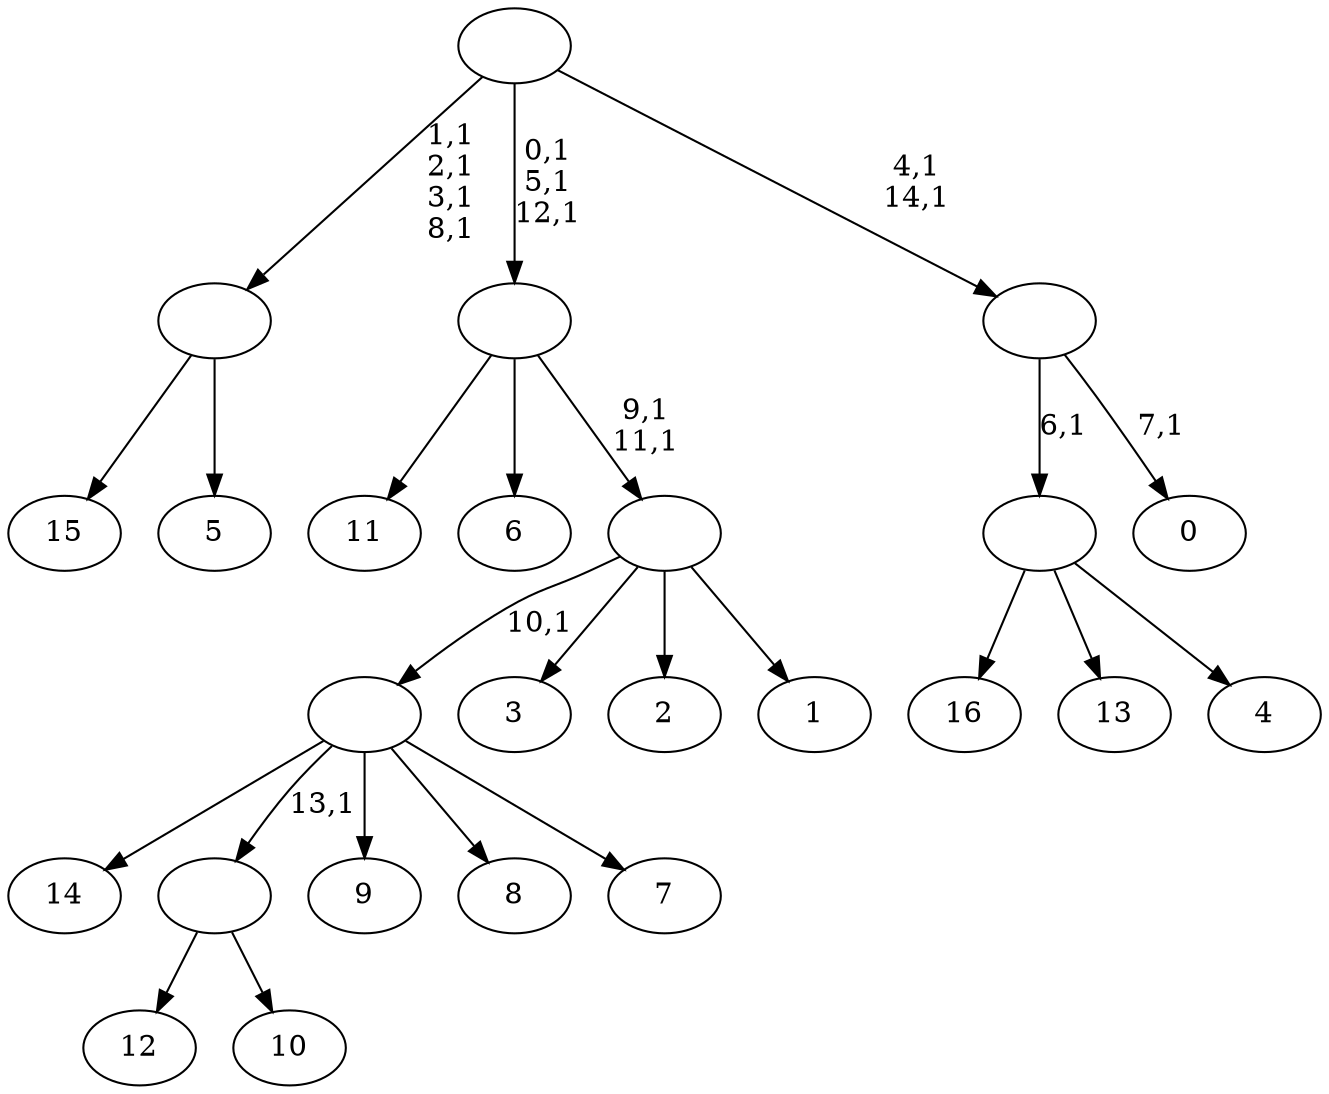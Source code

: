 digraph T {
	32 [label="16"]
	31 [label="15"]
	30 [label="14"]
	29 [label="13"]
	28 [label="12"]
	27 [label="11"]
	26 [label="10"]
	25 [label=""]
	24 [label="9"]
	23 [label="8"]
	22 [label="7"]
	21 [label=""]
	20 [label="6"]
	19 [label="5"]
	18 [label=""]
	14 [label="4"]
	13 [label=""]
	12 [label="3"]
	11 [label="2"]
	10 [label="1"]
	9 [label=""]
	7 [label=""]
	4 [label="0"]
	2 [label=""]
	0 [label=""]
	25 -> 28 [label=""]
	25 -> 26 [label=""]
	21 -> 30 [label=""]
	21 -> 25 [label="13,1"]
	21 -> 24 [label=""]
	21 -> 23 [label=""]
	21 -> 22 [label=""]
	18 -> 31 [label=""]
	18 -> 19 [label=""]
	13 -> 32 [label=""]
	13 -> 29 [label=""]
	13 -> 14 [label=""]
	9 -> 21 [label="10,1"]
	9 -> 12 [label=""]
	9 -> 11 [label=""]
	9 -> 10 [label=""]
	7 -> 9 [label="9,1\n11,1"]
	7 -> 27 [label=""]
	7 -> 20 [label=""]
	2 -> 4 [label="7,1"]
	2 -> 13 [label="6,1"]
	0 -> 2 [label="4,1\n14,1"]
	0 -> 7 [label="0,1\n5,1\n12,1"]
	0 -> 18 [label="1,1\n2,1\n3,1\n8,1"]
}
